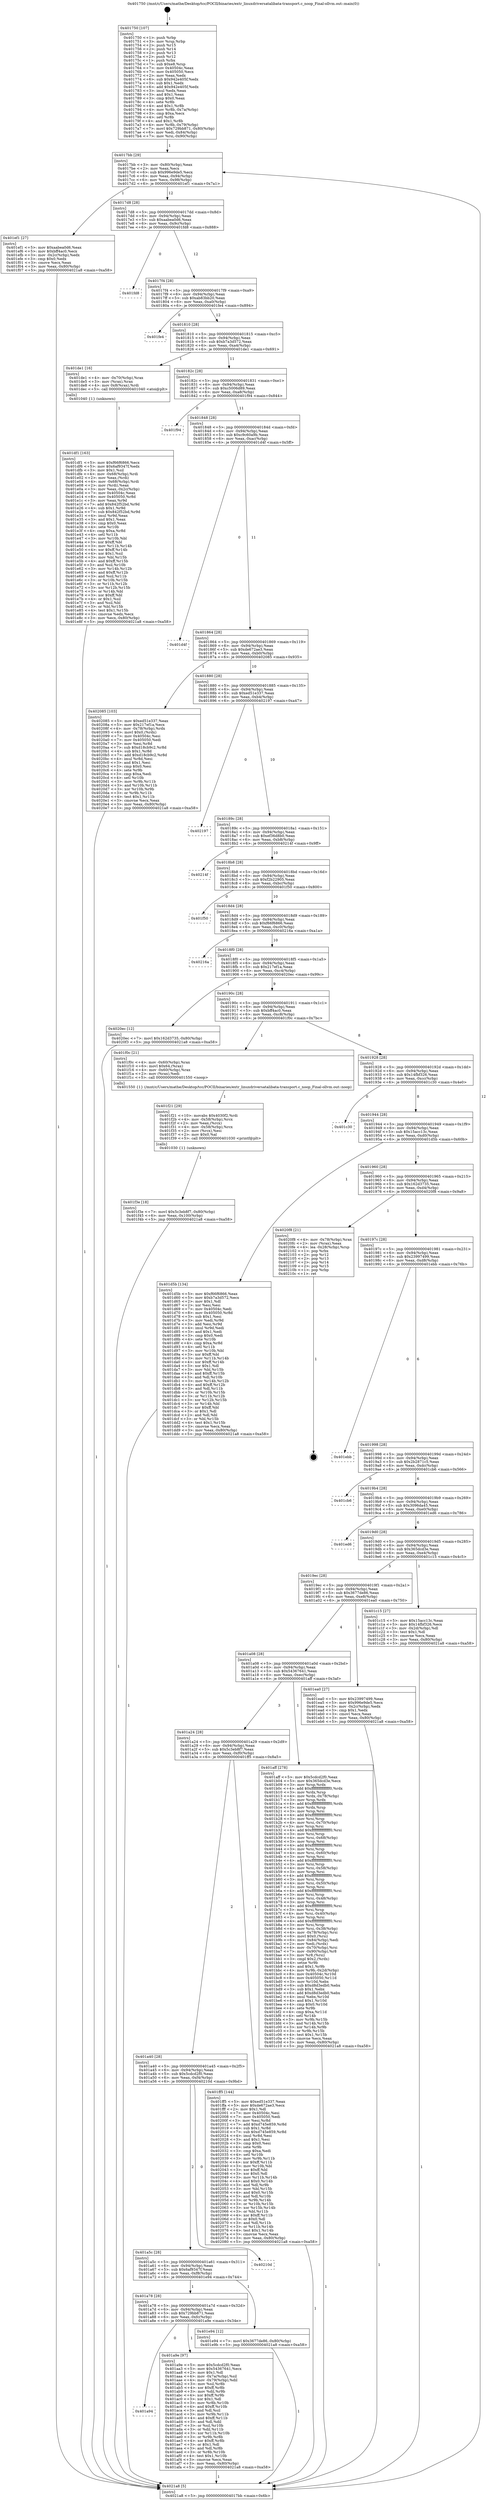 digraph "0x401750" {
  label = "0x401750 (/mnt/c/Users/mathe/Desktop/tcc/POCII/binaries/extr_linuxdriversatalibata-transport.c_noop_Final-ollvm.out::main(0))"
  labelloc = "t"
  node[shape=record]

  Entry [label="",width=0.3,height=0.3,shape=circle,fillcolor=black,style=filled]
  "0x4017bb" [label="{
     0x4017bb [29]\l
     | [instrs]\l
     &nbsp;&nbsp;0x4017bb \<+3\>: mov -0x80(%rbp),%eax\l
     &nbsp;&nbsp;0x4017be \<+2\>: mov %eax,%ecx\l
     &nbsp;&nbsp;0x4017c0 \<+6\>: sub $0x996e9de5,%ecx\l
     &nbsp;&nbsp;0x4017c6 \<+6\>: mov %eax,-0x94(%rbp)\l
     &nbsp;&nbsp;0x4017cc \<+6\>: mov %ecx,-0x98(%rbp)\l
     &nbsp;&nbsp;0x4017d2 \<+6\>: je 0000000000401ef1 \<main+0x7a1\>\l
  }"]
  "0x401ef1" [label="{
     0x401ef1 [27]\l
     | [instrs]\l
     &nbsp;&nbsp;0x401ef1 \<+5\>: mov $0xaabea0d6,%eax\l
     &nbsp;&nbsp;0x401ef6 \<+5\>: mov $0xbff4ac0,%ecx\l
     &nbsp;&nbsp;0x401efb \<+3\>: mov -0x2c(%rbp),%edx\l
     &nbsp;&nbsp;0x401efe \<+3\>: cmp $0x0,%edx\l
     &nbsp;&nbsp;0x401f01 \<+3\>: cmove %ecx,%eax\l
     &nbsp;&nbsp;0x401f04 \<+3\>: mov %eax,-0x80(%rbp)\l
     &nbsp;&nbsp;0x401f07 \<+5\>: jmp 00000000004021a8 \<main+0xa58\>\l
  }"]
  "0x4017d8" [label="{
     0x4017d8 [28]\l
     | [instrs]\l
     &nbsp;&nbsp;0x4017d8 \<+5\>: jmp 00000000004017dd \<main+0x8d\>\l
     &nbsp;&nbsp;0x4017dd \<+6\>: mov -0x94(%rbp),%eax\l
     &nbsp;&nbsp;0x4017e3 \<+5\>: sub $0xaabea0d6,%eax\l
     &nbsp;&nbsp;0x4017e8 \<+6\>: mov %eax,-0x9c(%rbp)\l
     &nbsp;&nbsp;0x4017ee \<+6\>: je 0000000000401fd8 \<main+0x888\>\l
  }"]
  Exit [label="",width=0.3,height=0.3,shape=circle,fillcolor=black,style=filled,peripheries=2]
  "0x401fd8" [label="{
     0x401fd8\l
  }", style=dashed]
  "0x4017f4" [label="{
     0x4017f4 [28]\l
     | [instrs]\l
     &nbsp;&nbsp;0x4017f4 \<+5\>: jmp 00000000004017f9 \<main+0xa9\>\l
     &nbsp;&nbsp;0x4017f9 \<+6\>: mov -0x94(%rbp),%eax\l
     &nbsp;&nbsp;0x4017ff \<+5\>: sub $0xab83bb20,%eax\l
     &nbsp;&nbsp;0x401804 \<+6\>: mov %eax,-0xa0(%rbp)\l
     &nbsp;&nbsp;0x40180a \<+6\>: je 0000000000401fe4 \<main+0x894\>\l
  }"]
  "0x401f3e" [label="{
     0x401f3e [18]\l
     | [instrs]\l
     &nbsp;&nbsp;0x401f3e \<+7\>: movl $0x5c3eb8f7,-0x80(%rbp)\l
     &nbsp;&nbsp;0x401f45 \<+6\>: mov %eax,-0x100(%rbp)\l
     &nbsp;&nbsp;0x401f4b \<+5\>: jmp 00000000004021a8 \<main+0xa58\>\l
  }"]
  "0x401fe4" [label="{
     0x401fe4\l
  }", style=dashed]
  "0x401810" [label="{
     0x401810 [28]\l
     | [instrs]\l
     &nbsp;&nbsp;0x401810 \<+5\>: jmp 0000000000401815 \<main+0xc5\>\l
     &nbsp;&nbsp;0x401815 \<+6\>: mov -0x94(%rbp),%eax\l
     &nbsp;&nbsp;0x40181b \<+5\>: sub $0xb7a3d572,%eax\l
     &nbsp;&nbsp;0x401820 \<+6\>: mov %eax,-0xa4(%rbp)\l
     &nbsp;&nbsp;0x401826 \<+6\>: je 0000000000401de1 \<main+0x691\>\l
  }"]
  "0x401f21" [label="{
     0x401f21 [29]\l
     | [instrs]\l
     &nbsp;&nbsp;0x401f21 \<+10\>: movabs $0x4030f2,%rdi\l
     &nbsp;&nbsp;0x401f2b \<+4\>: mov -0x58(%rbp),%rcx\l
     &nbsp;&nbsp;0x401f2f \<+2\>: mov %eax,(%rcx)\l
     &nbsp;&nbsp;0x401f31 \<+4\>: mov -0x58(%rbp),%rcx\l
     &nbsp;&nbsp;0x401f35 \<+2\>: mov (%rcx),%esi\l
     &nbsp;&nbsp;0x401f37 \<+2\>: mov $0x0,%al\l
     &nbsp;&nbsp;0x401f39 \<+5\>: call 0000000000401030 \<printf@plt\>\l
     | [calls]\l
     &nbsp;&nbsp;0x401030 \{1\} (unknown)\l
  }"]
  "0x401de1" [label="{
     0x401de1 [16]\l
     | [instrs]\l
     &nbsp;&nbsp;0x401de1 \<+4\>: mov -0x70(%rbp),%rax\l
     &nbsp;&nbsp;0x401de5 \<+3\>: mov (%rax),%rax\l
     &nbsp;&nbsp;0x401de8 \<+4\>: mov 0x8(%rax),%rdi\l
     &nbsp;&nbsp;0x401dec \<+5\>: call 0000000000401040 \<atoi@plt\>\l
     | [calls]\l
     &nbsp;&nbsp;0x401040 \{1\} (unknown)\l
  }"]
  "0x40182c" [label="{
     0x40182c [28]\l
     | [instrs]\l
     &nbsp;&nbsp;0x40182c \<+5\>: jmp 0000000000401831 \<main+0xe1\>\l
     &nbsp;&nbsp;0x401831 \<+6\>: mov -0x94(%rbp),%eax\l
     &nbsp;&nbsp;0x401837 \<+5\>: sub $0xc5006d89,%eax\l
     &nbsp;&nbsp;0x40183c \<+6\>: mov %eax,-0xa8(%rbp)\l
     &nbsp;&nbsp;0x401842 \<+6\>: je 0000000000401f94 \<main+0x844\>\l
  }"]
  "0x401df1" [label="{
     0x401df1 [163]\l
     | [instrs]\l
     &nbsp;&nbsp;0x401df1 \<+5\>: mov $0xf66f6866,%ecx\l
     &nbsp;&nbsp;0x401df6 \<+5\>: mov $0x6af9347f,%edx\l
     &nbsp;&nbsp;0x401dfb \<+3\>: mov $0x1,%sil\l
     &nbsp;&nbsp;0x401dfe \<+4\>: mov -0x68(%rbp),%rdi\l
     &nbsp;&nbsp;0x401e02 \<+2\>: mov %eax,(%rdi)\l
     &nbsp;&nbsp;0x401e04 \<+4\>: mov -0x68(%rbp),%rdi\l
     &nbsp;&nbsp;0x401e08 \<+2\>: mov (%rdi),%eax\l
     &nbsp;&nbsp;0x401e0a \<+3\>: mov %eax,-0x2c(%rbp)\l
     &nbsp;&nbsp;0x401e0d \<+7\>: mov 0x40504c,%eax\l
     &nbsp;&nbsp;0x401e14 \<+8\>: mov 0x405050,%r8d\l
     &nbsp;&nbsp;0x401e1c \<+3\>: mov %eax,%r9d\l
     &nbsp;&nbsp;0x401e1f \<+7\>: add $0x842f52bd,%r9d\l
     &nbsp;&nbsp;0x401e26 \<+4\>: sub $0x1,%r9d\l
     &nbsp;&nbsp;0x401e2a \<+7\>: sub $0x842f52bd,%r9d\l
     &nbsp;&nbsp;0x401e31 \<+4\>: imul %r9d,%eax\l
     &nbsp;&nbsp;0x401e35 \<+3\>: and $0x1,%eax\l
     &nbsp;&nbsp;0x401e38 \<+3\>: cmp $0x0,%eax\l
     &nbsp;&nbsp;0x401e3b \<+4\>: sete %r10b\l
     &nbsp;&nbsp;0x401e3f \<+4\>: cmp $0xa,%r8d\l
     &nbsp;&nbsp;0x401e43 \<+4\>: setl %r11b\l
     &nbsp;&nbsp;0x401e47 \<+3\>: mov %r10b,%bl\l
     &nbsp;&nbsp;0x401e4a \<+3\>: xor $0xff,%bl\l
     &nbsp;&nbsp;0x401e4d \<+3\>: mov %r11b,%r14b\l
     &nbsp;&nbsp;0x401e50 \<+4\>: xor $0xff,%r14b\l
     &nbsp;&nbsp;0x401e54 \<+4\>: xor $0x1,%sil\l
     &nbsp;&nbsp;0x401e58 \<+3\>: mov %bl,%r15b\l
     &nbsp;&nbsp;0x401e5b \<+4\>: and $0xff,%r15b\l
     &nbsp;&nbsp;0x401e5f \<+3\>: and %sil,%r10b\l
     &nbsp;&nbsp;0x401e62 \<+3\>: mov %r14b,%r12b\l
     &nbsp;&nbsp;0x401e65 \<+4\>: and $0xff,%r12b\l
     &nbsp;&nbsp;0x401e69 \<+3\>: and %sil,%r11b\l
     &nbsp;&nbsp;0x401e6c \<+3\>: or %r10b,%r15b\l
     &nbsp;&nbsp;0x401e6f \<+3\>: or %r11b,%r12b\l
     &nbsp;&nbsp;0x401e72 \<+3\>: xor %r12b,%r15b\l
     &nbsp;&nbsp;0x401e75 \<+3\>: or %r14b,%bl\l
     &nbsp;&nbsp;0x401e78 \<+3\>: xor $0xff,%bl\l
     &nbsp;&nbsp;0x401e7b \<+4\>: or $0x1,%sil\l
     &nbsp;&nbsp;0x401e7f \<+3\>: and %sil,%bl\l
     &nbsp;&nbsp;0x401e82 \<+3\>: or %bl,%r15b\l
     &nbsp;&nbsp;0x401e85 \<+4\>: test $0x1,%r15b\l
     &nbsp;&nbsp;0x401e89 \<+3\>: cmovne %edx,%ecx\l
     &nbsp;&nbsp;0x401e8c \<+3\>: mov %ecx,-0x80(%rbp)\l
     &nbsp;&nbsp;0x401e8f \<+5\>: jmp 00000000004021a8 \<main+0xa58\>\l
  }"]
  "0x401f94" [label="{
     0x401f94\l
  }", style=dashed]
  "0x401848" [label="{
     0x401848 [28]\l
     | [instrs]\l
     &nbsp;&nbsp;0x401848 \<+5\>: jmp 000000000040184d \<main+0xfd\>\l
     &nbsp;&nbsp;0x40184d \<+6\>: mov -0x94(%rbp),%eax\l
     &nbsp;&nbsp;0x401853 \<+5\>: sub $0xc9c60a9b,%eax\l
     &nbsp;&nbsp;0x401858 \<+6\>: mov %eax,-0xac(%rbp)\l
     &nbsp;&nbsp;0x40185e \<+6\>: je 0000000000401d4f \<main+0x5ff\>\l
  }"]
  "0x401750" [label="{
     0x401750 [107]\l
     | [instrs]\l
     &nbsp;&nbsp;0x401750 \<+1\>: push %rbp\l
     &nbsp;&nbsp;0x401751 \<+3\>: mov %rsp,%rbp\l
     &nbsp;&nbsp;0x401754 \<+2\>: push %r15\l
     &nbsp;&nbsp;0x401756 \<+2\>: push %r14\l
     &nbsp;&nbsp;0x401758 \<+2\>: push %r13\l
     &nbsp;&nbsp;0x40175a \<+2\>: push %r12\l
     &nbsp;&nbsp;0x40175c \<+1\>: push %rbx\l
     &nbsp;&nbsp;0x40175d \<+7\>: sub $0xe8,%rsp\l
     &nbsp;&nbsp;0x401764 \<+7\>: mov 0x40504c,%eax\l
     &nbsp;&nbsp;0x40176b \<+7\>: mov 0x405050,%ecx\l
     &nbsp;&nbsp;0x401772 \<+2\>: mov %eax,%edx\l
     &nbsp;&nbsp;0x401774 \<+6\>: sub $0x942e405f,%edx\l
     &nbsp;&nbsp;0x40177a \<+3\>: sub $0x1,%edx\l
     &nbsp;&nbsp;0x40177d \<+6\>: add $0x942e405f,%edx\l
     &nbsp;&nbsp;0x401783 \<+3\>: imul %edx,%eax\l
     &nbsp;&nbsp;0x401786 \<+3\>: and $0x1,%eax\l
     &nbsp;&nbsp;0x401789 \<+3\>: cmp $0x0,%eax\l
     &nbsp;&nbsp;0x40178c \<+4\>: sete %r8b\l
     &nbsp;&nbsp;0x401790 \<+4\>: and $0x1,%r8b\l
     &nbsp;&nbsp;0x401794 \<+4\>: mov %r8b,-0x7a(%rbp)\l
     &nbsp;&nbsp;0x401798 \<+3\>: cmp $0xa,%ecx\l
     &nbsp;&nbsp;0x40179b \<+4\>: setl %r8b\l
     &nbsp;&nbsp;0x40179f \<+4\>: and $0x1,%r8b\l
     &nbsp;&nbsp;0x4017a3 \<+4\>: mov %r8b,-0x79(%rbp)\l
     &nbsp;&nbsp;0x4017a7 \<+7\>: movl $0x729bb871,-0x80(%rbp)\l
     &nbsp;&nbsp;0x4017ae \<+6\>: mov %edi,-0x84(%rbp)\l
     &nbsp;&nbsp;0x4017b4 \<+7\>: mov %rsi,-0x90(%rbp)\l
  }"]
  "0x401d4f" [label="{
     0x401d4f\l
  }", style=dashed]
  "0x401864" [label="{
     0x401864 [28]\l
     | [instrs]\l
     &nbsp;&nbsp;0x401864 \<+5\>: jmp 0000000000401869 \<main+0x119\>\l
     &nbsp;&nbsp;0x401869 \<+6\>: mov -0x94(%rbp),%eax\l
     &nbsp;&nbsp;0x40186f \<+5\>: sub $0xde672ae3,%eax\l
     &nbsp;&nbsp;0x401874 \<+6\>: mov %eax,-0xb0(%rbp)\l
     &nbsp;&nbsp;0x40187a \<+6\>: je 0000000000402085 \<main+0x935\>\l
  }"]
  "0x4021a8" [label="{
     0x4021a8 [5]\l
     | [instrs]\l
     &nbsp;&nbsp;0x4021a8 \<+5\>: jmp 00000000004017bb \<main+0x6b\>\l
  }"]
  "0x402085" [label="{
     0x402085 [103]\l
     | [instrs]\l
     &nbsp;&nbsp;0x402085 \<+5\>: mov $0xed51e337,%eax\l
     &nbsp;&nbsp;0x40208a \<+5\>: mov $0x217ef1a,%ecx\l
     &nbsp;&nbsp;0x40208f \<+4\>: mov -0x78(%rbp),%rdx\l
     &nbsp;&nbsp;0x402093 \<+6\>: movl $0x0,(%rdx)\l
     &nbsp;&nbsp;0x402099 \<+7\>: mov 0x40504c,%esi\l
     &nbsp;&nbsp;0x4020a0 \<+7\>: mov 0x405050,%edi\l
     &nbsp;&nbsp;0x4020a7 \<+3\>: mov %esi,%r8d\l
     &nbsp;&nbsp;0x4020aa \<+7\>: sub $0xd18cb9c2,%r8d\l
     &nbsp;&nbsp;0x4020b1 \<+4\>: sub $0x1,%r8d\l
     &nbsp;&nbsp;0x4020b5 \<+7\>: add $0xd18cb9c2,%r8d\l
     &nbsp;&nbsp;0x4020bc \<+4\>: imul %r8d,%esi\l
     &nbsp;&nbsp;0x4020c0 \<+3\>: and $0x1,%esi\l
     &nbsp;&nbsp;0x4020c3 \<+3\>: cmp $0x0,%esi\l
     &nbsp;&nbsp;0x4020c6 \<+4\>: sete %r9b\l
     &nbsp;&nbsp;0x4020ca \<+3\>: cmp $0xa,%edi\l
     &nbsp;&nbsp;0x4020cd \<+4\>: setl %r10b\l
     &nbsp;&nbsp;0x4020d1 \<+3\>: mov %r9b,%r11b\l
     &nbsp;&nbsp;0x4020d4 \<+3\>: and %r10b,%r11b\l
     &nbsp;&nbsp;0x4020d7 \<+3\>: xor %r10b,%r9b\l
     &nbsp;&nbsp;0x4020da \<+3\>: or %r9b,%r11b\l
     &nbsp;&nbsp;0x4020dd \<+4\>: test $0x1,%r11b\l
     &nbsp;&nbsp;0x4020e1 \<+3\>: cmovne %ecx,%eax\l
     &nbsp;&nbsp;0x4020e4 \<+3\>: mov %eax,-0x80(%rbp)\l
     &nbsp;&nbsp;0x4020e7 \<+5\>: jmp 00000000004021a8 \<main+0xa58\>\l
  }"]
  "0x401880" [label="{
     0x401880 [28]\l
     | [instrs]\l
     &nbsp;&nbsp;0x401880 \<+5\>: jmp 0000000000401885 \<main+0x135\>\l
     &nbsp;&nbsp;0x401885 \<+6\>: mov -0x94(%rbp),%eax\l
     &nbsp;&nbsp;0x40188b \<+5\>: sub $0xed51e337,%eax\l
     &nbsp;&nbsp;0x401890 \<+6\>: mov %eax,-0xb4(%rbp)\l
     &nbsp;&nbsp;0x401896 \<+6\>: je 0000000000402197 \<main+0xa47\>\l
  }"]
  "0x401a94" [label="{
     0x401a94\l
  }", style=dashed]
  "0x402197" [label="{
     0x402197\l
  }", style=dashed]
  "0x40189c" [label="{
     0x40189c [28]\l
     | [instrs]\l
     &nbsp;&nbsp;0x40189c \<+5\>: jmp 00000000004018a1 \<main+0x151\>\l
     &nbsp;&nbsp;0x4018a1 \<+6\>: mov -0x94(%rbp),%eax\l
     &nbsp;&nbsp;0x4018a7 \<+5\>: sub $0xef36d8b0,%eax\l
     &nbsp;&nbsp;0x4018ac \<+6\>: mov %eax,-0xb8(%rbp)\l
     &nbsp;&nbsp;0x4018b2 \<+6\>: je 000000000040214f \<main+0x9ff\>\l
  }"]
  "0x401a9e" [label="{
     0x401a9e [97]\l
     | [instrs]\l
     &nbsp;&nbsp;0x401a9e \<+5\>: mov $0x5cdcd2f0,%eax\l
     &nbsp;&nbsp;0x401aa3 \<+5\>: mov $0x54367641,%ecx\l
     &nbsp;&nbsp;0x401aa8 \<+2\>: mov $0x1,%dl\l
     &nbsp;&nbsp;0x401aaa \<+4\>: mov -0x7a(%rbp),%sil\l
     &nbsp;&nbsp;0x401aae \<+4\>: mov -0x79(%rbp),%dil\l
     &nbsp;&nbsp;0x401ab2 \<+3\>: mov %sil,%r8b\l
     &nbsp;&nbsp;0x401ab5 \<+4\>: xor $0xff,%r8b\l
     &nbsp;&nbsp;0x401ab9 \<+3\>: mov %dil,%r9b\l
     &nbsp;&nbsp;0x401abc \<+4\>: xor $0xff,%r9b\l
     &nbsp;&nbsp;0x401ac0 \<+3\>: xor $0x1,%dl\l
     &nbsp;&nbsp;0x401ac3 \<+3\>: mov %r8b,%r10b\l
     &nbsp;&nbsp;0x401ac6 \<+4\>: and $0xff,%r10b\l
     &nbsp;&nbsp;0x401aca \<+3\>: and %dl,%sil\l
     &nbsp;&nbsp;0x401acd \<+3\>: mov %r9b,%r11b\l
     &nbsp;&nbsp;0x401ad0 \<+4\>: and $0xff,%r11b\l
     &nbsp;&nbsp;0x401ad4 \<+3\>: and %dl,%dil\l
     &nbsp;&nbsp;0x401ad7 \<+3\>: or %sil,%r10b\l
     &nbsp;&nbsp;0x401ada \<+3\>: or %dil,%r11b\l
     &nbsp;&nbsp;0x401add \<+3\>: xor %r11b,%r10b\l
     &nbsp;&nbsp;0x401ae0 \<+3\>: or %r9b,%r8b\l
     &nbsp;&nbsp;0x401ae3 \<+4\>: xor $0xff,%r8b\l
     &nbsp;&nbsp;0x401ae7 \<+3\>: or $0x1,%dl\l
     &nbsp;&nbsp;0x401aea \<+3\>: and %dl,%r8b\l
     &nbsp;&nbsp;0x401aed \<+3\>: or %r8b,%r10b\l
     &nbsp;&nbsp;0x401af0 \<+4\>: test $0x1,%r10b\l
     &nbsp;&nbsp;0x401af4 \<+3\>: cmovne %ecx,%eax\l
     &nbsp;&nbsp;0x401af7 \<+3\>: mov %eax,-0x80(%rbp)\l
     &nbsp;&nbsp;0x401afa \<+5\>: jmp 00000000004021a8 \<main+0xa58\>\l
  }"]
  "0x40214f" [label="{
     0x40214f\l
  }", style=dashed]
  "0x4018b8" [label="{
     0x4018b8 [28]\l
     | [instrs]\l
     &nbsp;&nbsp;0x4018b8 \<+5\>: jmp 00000000004018bd \<main+0x16d\>\l
     &nbsp;&nbsp;0x4018bd \<+6\>: mov -0x94(%rbp),%eax\l
     &nbsp;&nbsp;0x4018c3 \<+5\>: sub $0xf2b22905,%eax\l
     &nbsp;&nbsp;0x4018c8 \<+6\>: mov %eax,-0xbc(%rbp)\l
     &nbsp;&nbsp;0x4018ce \<+6\>: je 0000000000401f50 \<main+0x800\>\l
  }"]
  "0x401a78" [label="{
     0x401a78 [28]\l
     | [instrs]\l
     &nbsp;&nbsp;0x401a78 \<+5\>: jmp 0000000000401a7d \<main+0x32d\>\l
     &nbsp;&nbsp;0x401a7d \<+6\>: mov -0x94(%rbp),%eax\l
     &nbsp;&nbsp;0x401a83 \<+5\>: sub $0x729bb871,%eax\l
     &nbsp;&nbsp;0x401a88 \<+6\>: mov %eax,-0xfc(%rbp)\l
     &nbsp;&nbsp;0x401a8e \<+6\>: je 0000000000401a9e \<main+0x34e\>\l
  }"]
  "0x401f50" [label="{
     0x401f50\l
  }", style=dashed]
  "0x4018d4" [label="{
     0x4018d4 [28]\l
     | [instrs]\l
     &nbsp;&nbsp;0x4018d4 \<+5\>: jmp 00000000004018d9 \<main+0x189\>\l
     &nbsp;&nbsp;0x4018d9 \<+6\>: mov -0x94(%rbp),%eax\l
     &nbsp;&nbsp;0x4018df \<+5\>: sub $0xf66f6866,%eax\l
     &nbsp;&nbsp;0x4018e4 \<+6\>: mov %eax,-0xc0(%rbp)\l
     &nbsp;&nbsp;0x4018ea \<+6\>: je 000000000040216a \<main+0xa1a\>\l
  }"]
  "0x401e94" [label="{
     0x401e94 [12]\l
     | [instrs]\l
     &nbsp;&nbsp;0x401e94 \<+7\>: movl $0x3677de86,-0x80(%rbp)\l
     &nbsp;&nbsp;0x401e9b \<+5\>: jmp 00000000004021a8 \<main+0xa58\>\l
  }"]
  "0x40216a" [label="{
     0x40216a\l
  }", style=dashed]
  "0x4018f0" [label="{
     0x4018f0 [28]\l
     | [instrs]\l
     &nbsp;&nbsp;0x4018f0 \<+5\>: jmp 00000000004018f5 \<main+0x1a5\>\l
     &nbsp;&nbsp;0x4018f5 \<+6\>: mov -0x94(%rbp),%eax\l
     &nbsp;&nbsp;0x4018fb \<+5\>: sub $0x217ef1a,%eax\l
     &nbsp;&nbsp;0x401900 \<+6\>: mov %eax,-0xc4(%rbp)\l
     &nbsp;&nbsp;0x401906 \<+6\>: je 00000000004020ec \<main+0x99c\>\l
  }"]
  "0x401a5c" [label="{
     0x401a5c [28]\l
     | [instrs]\l
     &nbsp;&nbsp;0x401a5c \<+5\>: jmp 0000000000401a61 \<main+0x311\>\l
     &nbsp;&nbsp;0x401a61 \<+6\>: mov -0x94(%rbp),%eax\l
     &nbsp;&nbsp;0x401a67 \<+5\>: sub $0x6af9347f,%eax\l
     &nbsp;&nbsp;0x401a6c \<+6\>: mov %eax,-0xf8(%rbp)\l
     &nbsp;&nbsp;0x401a72 \<+6\>: je 0000000000401e94 \<main+0x744\>\l
  }"]
  "0x4020ec" [label="{
     0x4020ec [12]\l
     | [instrs]\l
     &nbsp;&nbsp;0x4020ec \<+7\>: movl $0x162d3735,-0x80(%rbp)\l
     &nbsp;&nbsp;0x4020f3 \<+5\>: jmp 00000000004021a8 \<main+0xa58\>\l
  }"]
  "0x40190c" [label="{
     0x40190c [28]\l
     | [instrs]\l
     &nbsp;&nbsp;0x40190c \<+5\>: jmp 0000000000401911 \<main+0x1c1\>\l
     &nbsp;&nbsp;0x401911 \<+6\>: mov -0x94(%rbp),%eax\l
     &nbsp;&nbsp;0x401917 \<+5\>: sub $0xbff4ac0,%eax\l
     &nbsp;&nbsp;0x40191c \<+6\>: mov %eax,-0xc8(%rbp)\l
     &nbsp;&nbsp;0x401922 \<+6\>: je 0000000000401f0c \<main+0x7bc\>\l
  }"]
  "0x40210d" [label="{
     0x40210d\l
  }", style=dashed]
  "0x401f0c" [label="{
     0x401f0c [21]\l
     | [instrs]\l
     &nbsp;&nbsp;0x401f0c \<+4\>: mov -0x60(%rbp),%rax\l
     &nbsp;&nbsp;0x401f10 \<+6\>: movl $0x64,(%rax)\l
     &nbsp;&nbsp;0x401f16 \<+4\>: mov -0x60(%rbp),%rax\l
     &nbsp;&nbsp;0x401f1a \<+2\>: mov (%rax),%edi\l
     &nbsp;&nbsp;0x401f1c \<+5\>: call 0000000000401550 \<noop\>\l
     | [calls]\l
     &nbsp;&nbsp;0x401550 \{1\} (/mnt/c/Users/mathe/Desktop/tcc/POCII/binaries/extr_linuxdriversatalibata-transport.c_noop_Final-ollvm.out::noop)\l
  }"]
  "0x401928" [label="{
     0x401928 [28]\l
     | [instrs]\l
     &nbsp;&nbsp;0x401928 \<+5\>: jmp 000000000040192d \<main+0x1dd\>\l
     &nbsp;&nbsp;0x40192d \<+6\>: mov -0x94(%rbp),%eax\l
     &nbsp;&nbsp;0x401933 \<+5\>: sub $0x14fbf326,%eax\l
     &nbsp;&nbsp;0x401938 \<+6\>: mov %eax,-0xcc(%rbp)\l
     &nbsp;&nbsp;0x40193e \<+6\>: je 0000000000401c30 \<main+0x4e0\>\l
  }"]
  "0x401a40" [label="{
     0x401a40 [28]\l
     | [instrs]\l
     &nbsp;&nbsp;0x401a40 \<+5\>: jmp 0000000000401a45 \<main+0x2f5\>\l
     &nbsp;&nbsp;0x401a45 \<+6\>: mov -0x94(%rbp),%eax\l
     &nbsp;&nbsp;0x401a4b \<+5\>: sub $0x5cdcd2f0,%eax\l
     &nbsp;&nbsp;0x401a50 \<+6\>: mov %eax,-0xf4(%rbp)\l
     &nbsp;&nbsp;0x401a56 \<+6\>: je 000000000040210d \<main+0x9bd\>\l
  }"]
  "0x401c30" [label="{
     0x401c30\l
  }", style=dashed]
  "0x401944" [label="{
     0x401944 [28]\l
     | [instrs]\l
     &nbsp;&nbsp;0x401944 \<+5\>: jmp 0000000000401949 \<main+0x1f9\>\l
     &nbsp;&nbsp;0x401949 \<+6\>: mov -0x94(%rbp),%eax\l
     &nbsp;&nbsp;0x40194f \<+5\>: sub $0x15acc13c,%eax\l
     &nbsp;&nbsp;0x401954 \<+6\>: mov %eax,-0xd0(%rbp)\l
     &nbsp;&nbsp;0x40195a \<+6\>: je 0000000000401d5b \<main+0x60b\>\l
  }"]
  "0x401ff5" [label="{
     0x401ff5 [144]\l
     | [instrs]\l
     &nbsp;&nbsp;0x401ff5 \<+5\>: mov $0xed51e337,%eax\l
     &nbsp;&nbsp;0x401ffa \<+5\>: mov $0xde672ae3,%ecx\l
     &nbsp;&nbsp;0x401fff \<+2\>: mov $0x1,%dl\l
     &nbsp;&nbsp;0x402001 \<+7\>: mov 0x40504c,%esi\l
     &nbsp;&nbsp;0x402008 \<+7\>: mov 0x405050,%edi\l
     &nbsp;&nbsp;0x40200f \<+3\>: mov %esi,%r8d\l
     &nbsp;&nbsp;0x402012 \<+7\>: add $0xd745e859,%r8d\l
     &nbsp;&nbsp;0x402019 \<+4\>: sub $0x1,%r8d\l
     &nbsp;&nbsp;0x40201d \<+7\>: sub $0xd745e859,%r8d\l
     &nbsp;&nbsp;0x402024 \<+4\>: imul %r8d,%esi\l
     &nbsp;&nbsp;0x402028 \<+3\>: and $0x1,%esi\l
     &nbsp;&nbsp;0x40202b \<+3\>: cmp $0x0,%esi\l
     &nbsp;&nbsp;0x40202e \<+4\>: sete %r9b\l
     &nbsp;&nbsp;0x402032 \<+3\>: cmp $0xa,%edi\l
     &nbsp;&nbsp;0x402035 \<+4\>: setl %r10b\l
     &nbsp;&nbsp;0x402039 \<+3\>: mov %r9b,%r11b\l
     &nbsp;&nbsp;0x40203c \<+4\>: xor $0xff,%r11b\l
     &nbsp;&nbsp;0x402040 \<+3\>: mov %r10b,%bl\l
     &nbsp;&nbsp;0x402043 \<+3\>: xor $0xff,%bl\l
     &nbsp;&nbsp;0x402046 \<+3\>: xor $0x0,%dl\l
     &nbsp;&nbsp;0x402049 \<+3\>: mov %r11b,%r14b\l
     &nbsp;&nbsp;0x40204c \<+4\>: and $0x0,%r14b\l
     &nbsp;&nbsp;0x402050 \<+3\>: and %dl,%r9b\l
     &nbsp;&nbsp;0x402053 \<+3\>: mov %bl,%r15b\l
     &nbsp;&nbsp;0x402056 \<+4\>: and $0x0,%r15b\l
     &nbsp;&nbsp;0x40205a \<+3\>: and %dl,%r10b\l
     &nbsp;&nbsp;0x40205d \<+3\>: or %r9b,%r14b\l
     &nbsp;&nbsp;0x402060 \<+3\>: or %r10b,%r15b\l
     &nbsp;&nbsp;0x402063 \<+3\>: xor %r15b,%r14b\l
     &nbsp;&nbsp;0x402066 \<+3\>: or %bl,%r11b\l
     &nbsp;&nbsp;0x402069 \<+4\>: xor $0xff,%r11b\l
     &nbsp;&nbsp;0x40206d \<+3\>: or $0x0,%dl\l
     &nbsp;&nbsp;0x402070 \<+3\>: and %dl,%r11b\l
     &nbsp;&nbsp;0x402073 \<+3\>: or %r11b,%r14b\l
     &nbsp;&nbsp;0x402076 \<+4\>: test $0x1,%r14b\l
     &nbsp;&nbsp;0x40207a \<+3\>: cmovne %ecx,%eax\l
     &nbsp;&nbsp;0x40207d \<+3\>: mov %eax,-0x80(%rbp)\l
     &nbsp;&nbsp;0x402080 \<+5\>: jmp 00000000004021a8 \<main+0xa58\>\l
  }"]
  "0x401d5b" [label="{
     0x401d5b [134]\l
     | [instrs]\l
     &nbsp;&nbsp;0x401d5b \<+5\>: mov $0xf66f6866,%eax\l
     &nbsp;&nbsp;0x401d60 \<+5\>: mov $0xb7a3d572,%ecx\l
     &nbsp;&nbsp;0x401d65 \<+2\>: mov $0x1,%dl\l
     &nbsp;&nbsp;0x401d67 \<+2\>: xor %esi,%esi\l
     &nbsp;&nbsp;0x401d69 \<+7\>: mov 0x40504c,%edi\l
     &nbsp;&nbsp;0x401d70 \<+8\>: mov 0x405050,%r8d\l
     &nbsp;&nbsp;0x401d78 \<+3\>: sub $0x1,%esi\l
     &nbsp;&nbsp;0x401d7b \<+3\>: mov %edi,%r9d\l
     &nbsp;&nbsp;0x401d7e \<+3\>: add %esi,%r9d\l
     &nbsp;&nbsp;0x401d81 \<+4\>: imul %r9d,%edi\l
     &nbsp;&nbsp;0x401d85 \<+3\>: and $0x1,%edi\l
     &nbsp;&nbsp;0x401d88 \<+3\>: cmp $0x0,%edi\l
     &nbsp;&nbsp;0x401d8b \<+4\>: sete %r10b\l
     &nbsp;&nbsp;0x401d8f \<+4\>: cmp $0xa,%r8d\l
     &nbsp;&nbsp;0x401d93 \<+4\>: setl %r11b\l
     &nbsp;&nbsp;0x401d97 \<+3\>: mov %r10b,%bl\l
     &nbsp;&nbsp;0x401d9a \<+3\>: xor $0xff,%bl\l
     &nbsp;&nbsp;0x401d9d \<+3\>: mov %r11b,%r14b\l
     &nbsp;&nbsp;0x401da0 \<+4\>: xor $0xff,%r14b\l
     &nbsp;&nbsp;0x401da4 \<+3\>: xor $0x1,%dl\l
     &nbsp;&nbsp;0x401da7 \<+3\>: mov %bl,%r15b\l
     &nbsp;&nbsp;0x401daa \<+4\>: and $0xff,%r15b\l
     &nbsp;&nbsp;0x401dae \<+3\>: and %dl,%r10b\l
     &nbsp;&nbsp;0x401db1 \<+3\>: mov %r14b,%r12b\l
     &nbsp;&nbsp;0x401db4 \<+4\>: and $0xff,%r12b\l
     &nbsp;&nbsp;0x401db8 \<+3\>: and %dl,%r11b\l
     &nbsp;&nbsp;0x401dbb \<+3\>: or %r10b,%r15b\l
     &nbsp;&nbsp;0x401dbe \<+3\>: or %r11b,%r12b\l
     &nbsp;&nbsp;0x401dc1 \<+3\>: xor %r12b,%r15b\l
     &nbsp;&nbsp;0x401dc4 \<+3\>: or %r14b,%bl\l
     &nbsp;&nbsp;0x401dc7 \<+3\>: xor $0xff,%bl\l
     &nbsp;&nbsp;0x401dca \<+3\>: or $0x1,%dl\l
     &nbsp;&nbsp;0x401dcd \<+2\>: and %dl,%bl\l
     &nbsp;&nbsp;0x401dcf \<+3\>: or %bl,%r15b\l
     &nbsp;&nbsp;0x401dd2 \<+4\>: test $0x1,%r15b\l
     &nbsp;&nbsp;0x401dd6 \<+3\>: cmovne %ecx,%eax\l
     &nbsp;&nbsp;0x401dd9 \<+3\>: mov %eax,-0x80(%rbp)\l
     &nbsp;&nbsp;0x401ddc \<+5\>: jmp 00000000004021a8 \<main+0xa58\>\l
  }"]
  "0x401960" [label="{
     0x401960 [28]\l
     | [instrs]\l
     &nbsp;&nbsp;0x401960 \<+5\>: jmp 0000000000401965 \<main+0x215\>\l
     &nbsp;&nbsp;0x401965 \<+6\>: mov -0x94(%rbp),%eax\l
     &nbsp;&nbsp;0x40196b \<+5\>: sub $0x162d3735,%eax\l
     &nbsp;&nbsp;0x401970 \<+6\>: mov %eax,-0xd4(%rbp)\l
     &nbsp;&nbsp;0x401976 \<+6\>: je 00000000004020f8 \<main+0x9a8\>\l
  }"]
  "0x401a24" [label="{
     0x401a24 [28]\l
     | [instrs]\l
     &nbsp;&nbsp;0x401a24 \<+5\>: jmp 0000000000401a29 \<main+0x2d9\>\l
     &nbsp;&nbsp;0x401a29 \<+6\>: mov -0x94(%rbp),%eax\l
     &nbsp;&nbsp;0x401a2f \<+5\>: sub $0x5c3eb8f7,%eax\l
     &nbsp;&nbsp;0x401a34 \<+6\>: mov %eax,-0xf0(%rbp)\l
     &nbsp;&nbsp;0x401a3a \<+6\>: je 0000000000401ff5 \<main+0x8a5\>\l
  }"]
  "0x4020f8" [label="{
     0x4020f8 [21]\l
     | [instrs]\l
     &nbsp;&nbsp;0x4020f8 \<+4\>: mov -0x78(%rbp),%rax\l
     &nbsp;&nbsp;0x4020fc \<+2\>: mov (%rax),%eax\l
     &nbsp;&nbsp;0x4020fe \<+4\>: lea -0x28(%rbp),%rsp\l
     &nbsp;&nbsp;0x402102 \<+1\>: pop %rbx\l
     &nbsp;&nbsp;0x402103 \<+2\>: pop %r12\l
     &nbsp;&nbsp;0x402105 \<+2\>: pop %r13\l
     &nbsp;&nbsp;0x402107 \<+2\>: pop %r14\l
     &nbsp;&nbsp;0x402109 \<+2\>: pop %r15\l
     &nbsp;&nbsp;0x40210b \<+1\>: pop %rbp\l
     &nbsp;&nbsp;0x40210c \<+1\>: ret\l
  }"]
  "0x40197c" [label="{
     0x40197c [28]\l
     | [instrs]\l
     &nbsp;&nbsp;0x40197c \<+5\>: jmp 0000000000401981 \<main+0x231\>\l
     &nbsp;&nbsp;0x401981 \<+6\>: mov -0x94(%rbp),%eax\l
     &nbsp;&nbsp;0x401987 \<+5\>: sub $0x23997499,%eax\l
     &nbsp;&nbsp;0x40198c \<+6\>: mov %eax,-0xd8(%rbp)\l
     &nbsp;&nbsp;0x401992 \<+6\>: je 0000000000401ebb \<main+0x76b\>\l
  }"]
  "0x401aff" [label="{
     0x401aff [278]\l
     | [instrs]\l
     &nbsp;&nbsp;0x401aff \<+5\>: mov $0x5cdcd2f0,%eax\l
     &nbsp;&nbsp;0x401b04 \<+5\>: mov $0x365dcd3e,%ecx\l
     &nbsp;&nbsp;0x401b09 \<+3\>: mov %rsp,%rdx\l
     &nbsp;&nbsp;0x401b0c \<+4\>: add $0xfffffffffffffff0,%rdx\l
     &nbsp;&nbsp;0x401b10 \<+3\>: mov %rdx,%rsp\l
     &nbsp;&nbsp;0x401b13 \<+4\>: mov %rdx,-0x78(%rbp)\l
     &nbsp;&nbsp;0x401b17 \<+3\>: mov %rsp,%rdx\l
     &nbsp;&nbsp;0x401b1a \<+4\>: add $0xfffffffffffffff0,%rdx\l
     &nbsp;&nbsp;0x401b1e \<+3\>: mov %rdx,%rsp\l
     &nbsp;&nbsp;0x401b21 \<+3\>: mov %rsp,%rsi\l
     &nbsp;&nbsp;0x401b24 \<+4\>: add $0xfffffffffffffff0,%rsi\l
     &nbsp;&nbsp;0x401b28 \<+3\>: mov %rsi,%rsp\l
     &nbsp;&nbsp;0x401b2b \<+4\>: mov %rsi,-0x70(%rbp)\l
     &nbsp;&nbsp;0x401b2f \<+3\>: mov %rsp,%rsi\l
     &nbsp;&nbsp;0x401b32 \<+4\>: add $0xfffffffffffffff0,%rsi\l
     &nbsp;&nbsp;0x401b36 \<+3\>: mov %rsi,%rsp\l
     &nbsp;&nbsp;0x401b39 \<+4\>: mov %rsi,-0x68(%rbp)\l
     &nbsp;&nbsp;0x401b3d \<+3\>: mov %rsp,%rsi\l
     &nbsp;&nbsp;0x401b40 \<+4\>: add $0xfffffffffffffff0,%rsi\l
     &nbsp;&nbsp;0x401b44 \<+3\>: mov %rsi,%rsp\l
     &nbsp;&nbsp;0x401b47 \<+4\>: mov %rsi,-0x60(%rbp)\l
     &nbsp;&nbsp;0x401b4b \<+3\>: mov %rsp,%rsi\l
     &nbsp;&nbsp;0x401b4e \<+4\>: add $0xfffffffffffffff0,%rsi\l
     &nbsp;&nbsp;0x401b52 \<+3\>: mov %rsi,%rsp\l
     &nbsp;&nbsp;0x401b55 \<+4\>: mov %rsi,-0x58(%rbp)\l
     &nbsp;&nbsp;0x401b59 \<+3\>: mov %rsp,%rsi\l
     &nbsp;&nbsp;0x401b5c \<+4\>: add $0xfffffffffffffff0,%rsi\l
     &nbsp;&nbsp;0x401b60 \<+3\>: mov %rsi,%rsp\l
     &nbsp;&nbsp;0x401b63 \<+4\>: mov %rsi,-0x50(%rbp)\l
     &nbsp;&nbsp;0x401b67 \<+3\>: mov %rsp,%rsi\l
     &nbsp;&nbsp;0x401b6a \<+4\>: add $0xfffffffffffffff0,%rsi\l
     &nbsp;&nbsp;0x401b6e \<+3\>: mov %rsi,%rsp\l
     &nbsp;&nbsp;0x401b71 \<+4\>: mov %rsi,-0x48(%rbp)\l
     &nbsp;&nbsp;0x401b75 \<+3\>: mov %rsp,%rsi\l
     &nbsp;&nbsp;0x401b78 \<+4\>: add $0xfffffffffffffff0,%rsi\l
     &nbsp;&nbsp;0x401b7c \<+3\>: mov %rsi,%rsp\l
     &nbsp;&nbsp;0x401b7f \<+4\>: mov %rsi,-0x40(%rbp)\l
     &nbsp;&nbsp;0x401b83 \<+3\>: mov %rsp,%rsi\l
     &nbsp;&nbsp;0x401b86 \<+4\>: add $0xfffffffffffffff0,%rsi\l
     &nbsp;&nbsp;0x401b8a \<+3\>: mov %rsi,%rsp\l
     &nbsp;&nbsp;0x401b8d \<+4\>: mov %rsi,-0x38(%rbp)\l
     &nbsp;&nbsp;0x401b91 \<+4\>: mov -0x78(%rbp),%rsi\l
     &nbsp;&nbsp;0x401b95 \<+6\>: movl $0x0,(%rsi)\l
     &nbsp;&nbsp;0x401b9b \<+6\>: mov -0x84(%rbp),%edi\l
     &nbsp;&nbsp;0x401ba1 \<+2\>: mov %edi,(%rdx)\l
     &nbsp;&nbsp;0x401ba3 \<+4\>: mov -0x70(%rbp),%rsi\l
     &nbsp;&nbsp;0x401ba7 \<+7\>: mov -0x90(%rbp),%r8\l
     &nbsp;&nbsp;0x401bae \<+3\>: mov %r8,(%rsi)\l
     &nbsp;&nbsp;0x401bb1 \<+3\>: cmpl $0x2,(%rdx)\l
     &nbsp;&nbsp;0x401bb4 \<+4\>: setne %r9b\l
     &nbsp;&nbsp;0x401bb8 \<+4\>: and $0x1,%r9b\l
     &nbsp;&nbsp;0x401bbc \<+4\>: mov %r9b,-0x2d(%rbp)\l
     &nbsp;&nbsp;0x401bc0 \<+8\>: mov 0x40504c,%r10d\l
     &nbsp;&nbsp;0x401bc8 \<+8\>: mov 0x405050,%r11d\l
     &nbsp;&nbsp;0x401bd0 \<+3\>: mov %r10d,%ebx\l
     &nbsp;&nbsp;0x401bd3 \<+6\>: sub $0xd8d3edb0,%ebx\l
     &nbsp;&nbsp;0x401bd9 \<+3\>: sub $0x1,%ebx\l
     &nbsp;&nbsp;0x401bdc \<+6\>: add $0xd8d3edb0,%ebx\l
     &nbsp;&nbsp;0x401be2 \<+4\>: imul %ebx,%r10d\l
     &nbsp;&nbsp;0x401be6 \<+4\>: and $0x1,%r10d\l
     &nbsp;&nbsp;0x401bea \<+4\>: cmp $0x0,%r10d\l
     &nbsp;&nbsp;0x401bee \<+4\>: sete %r9b\l
     &nbsp;&nbsp;0x401bf2 \<+4\>: cmp $0xa,%r11d\l
     &nbsp;&nbsp;0x401bf6 \<+4\>: setl %r14b\l
     &nbsp;&nbsp;0x401bfa \<+3\>: mov %r9b,%r15b\l
     &nbsp;&nbsp;0x401bfd \<+3\>: and %r14b,%r15b\l
     &nbsp;&nbsp;0x401c00 \<+3\>: xor %r14b,%r9b\l
     &nbsp;&nbsp;0x401c03 \<+3\>: or %r9b,%r15b\l
     &nbsp;&nbsp;0x401c06 \<+4\>: test $0x1,%r15b\l
     &nbsp;&nbsp;0x401c0a \<+3\>: cmovne %ecx,%eax\l
     &nbsp;&nbsp;0x401c0d \<+3\>: mov %eax,-0x80(%rbp)\l
     &nbsp;&nbsp;0x401c10 \<+5\>: jmp 00000000004021a8 \<main+0xa58\>\l
  }"]
  "0x401ebb" [label="{
     0x401ebb\l
  }", style=dashed]
  "0x401998" [label="{
     0x401998 [28]\l
     | [instrs]\l
     &nbsp;&nbsp;0x401998 \<+5\>: jmp 000000000040199d \<main+0x24d\>\l
     &nbsp;&nbsp;0x40199d \<+6\>: mov -0x94(%rbp),%eax\l
     &nbsp;&nbsp;0x4019a3 \<+5\>: sub $0x2b2871c5,%eax\l
     &nbsp;&nbsp;0x4019a8 \<+6\>: mov %eax,-0xdc(%rbp)\l
     &nbsp;&nbsp;0x4019ae \<+6\>: je 0000000000401cb6 \<main+0x566\>\l
  }"]
  "0x401a08" [label="{
     0x401a08 [28]\l
     | [instrs]\l
     &nbsp;&nbsp;0x401a08 \<+5\>: jmp 0000000000401a0d \<main+0x2bd\>\l
     &nbsp;&nbsp;0x401a0d \<+6\>: mov -0x94(%rbp),%eax\l
     &nbsp;&nbsp;0x401a13 \<+5\>: sub $0x54367641,%eax\l
     &nbsp;&nbsp;0x401a18 \<+6\>: mov %eax,-0xec(%rbp)\l
     &nbsp;&nbsp;0x401a1e \<+6\>: je 0000000000401aff \<main+0x3af\>\l
  }"]
  "0x401cb6" [label="{
     0x401cb6\l
  }", style=dashed]
  "0x4019b4" [label="{
     0x4019b4 [28]\l
     | [instrs]\l
     &nbsp;&nbsp;0x4019b4 \<+5\>: jmp 00000000004019b9 \<main+0x269\>\l
     &nbsp;&nbsp;0x4019b9 \<+6\>: mov -0x94(%rbp),%eax\l
     &nbsp;&nbsp;0x4019bf \<+5\>: sub $0x3096da45,%eax\l
     &nbsp;&nbsp;0x4019c4 \<+6\>: mov %eax,-0xe0(%rbp)\l
     &nbsp;&nbsp;0x4019ca \<+6\>: je 0000000000401ed6 \<main+0x786\>\l
  }"]
  "0x401ea0" [label="{
     0x401ea0 [27]\l
     | [instrs]\l
     &nbsp;&nbsp;0x401ea0 \<+5\>: mov $0x23997499,%eax\l
     &nbsp;&nbsp;0x401ea5 \<+5\>: mov $0x996e9de5,%ecx\l
     &nbsp;&nbsp;0x401eaa \<+3\>: mov -0x2c(%rbp),%edx\l
     &nbsp;&nbsp;0x401ead \<+3\>: cmp $0x1,%edx\l
     &nbsp;&nbsp;0x401eb0 \<+3\>: cmovl %ecx,%eax\l
     &nbsp;&nbsp;0x401eb3 \<+3\>: mov %eax,-0x80(%rbp)\l
     &nbsp;&nbsp;0x401eb6 \<+5\>: jmp 00000000004021a8 \<main+0xa58\>\l
  }"]
  "0x401ed6" [label="{
     0x401ed6\l
  }", style=dashed]
  "0x4019d0" [label="{
     0x4019d0 [28]\l
     | [instrs]\l
     &nbsp;&nbsp;0x4019d0 \<+5\>: jmp 00000000004019d5 \<main+0x285\>\l
     &nbsp;&nbsp;0x4019d5 \<+6\>: mov -0x94(%rbp),%eax\l
     &nbsp;&nbsp;0x4019db \<+5\>: sub $0x365dcd3e,%eax\l
     &nbsp;&nbsp;0x4019e0 \<+6\>: mov %eax,-0xe4(%rbp)\l
     &nbsp;&nbsp;0x4019e6 \<+6\>: je 0000000000401c15 \<main+0x4c5\>\l
  }"]
  "0x4019ec" [label="{
     0x4019ec [28]\l
     | [instrs]\l
     &nbsp;&nbsp;0x4019ec \<+5\>: jmp 00000000004019f1 \<main+0x2a1\>\l
     &nbsp;&nbsp;0x4019f1 \<+6\>: mov -0x94(%rbp),%eax\l
     &nbsp;&nbsp;0x4019f7 \<+5\>: sub $0x3677de86,%eax\l
     &nbsp;&nbsp;0x4019fc \<+6\>: mov %eax,-0xe8(%rbp)\l
     &nbsp;&nbsp;0x401a02 \<+6\>: je 0000000000401ea0 \<main+0x750\>\l
  }"]
  "0x401c15" [label="{
     0x401c15 [27]\l
     | [instrs]\l
     &nbsp;&nbsp;0x401c15 \<+5\>: mov $0x15acc13c,%eax\l
     &nbsp;&nbsp;0x401c1a \<+5\>: mov $0x14fbf326,%ecx\l
     &nbsp;&nbsp;0x401c1f \<+3\>: mov -0x2d(%rbp),%dl\l
     &nbsp;&nbsp;0x401c22 \<+3\>: test $0x1,%dl\l
     &nbsp;&nbsp;0x401c25 \<+3\>: cmovne %ecx,%eax\l
     &nbsp;&nbsp;0x401c28 \<+3\>: mov %eax,-0x80(%rbp)\l
     &nbsp;&nbsp;0x401c2b \<+5\>: jmp 00000000004021a8 \<main+0xa58\>\l
  }"]
  Entry -> "0x401750" [label=" 1"]
  "0x4017bb" -> "0x401ef1" [label=" 1"]
  "0x4017bb" -> "0x4017d8" [label=" 12"]
  "0x4020f8" -> Exit [label=" 1"]
  "0x4017d8" -> "0x401fd8" [label=" 0"]
  "0x4017d8" -> "0x4017f4" [label=" 12"]
  "0x4020ec" -> "0x4021a8" [label=" 1"]
  "0x4017f4" -> "0x401fe4" [label=" 0"]
  "0x4017f4" -> "0x401810" [label=" 12"]
  "0x402085" -> "0x4021a8" [label=" 1"]
  "0x401810" -> "0x401de1" [label=" 1"]
  "0x401810" -> "0x40182c" [label=" 11"]
  "0x401ff5" -> "0x4021a8" [label=" 1"]
  "0x40182c" -> "0x401f94" [label=" 0"]
  "0x40182c" -> "0x401848" [label=" 11"]
  "0x401f3e" -> "0x4021a8" [label=" 1"]
  "0x401848" -> "0x401d4f" [label=" 0"]
  "0x401848" -> "0x401864" [label=" 11"]
  "0x401f0c" -> "0x401f21" [label=" 1"]
  "0x401864" -> "0x402085" [label=" 1"]
  "0x401864" -> "0x401880" [label=" 10"]
  "0x401ef1" -> "0x4021a8" [label=" 1"]
  "0x401880" -> "0x402197" [label=" 0"]
  "0x401880" -> "0x40189c" [label=" 10"]
  "0x401ea0" -> "0x4021a8" [label=" 1"]
  "0x40189c" -> "0x40214f" [label=" 0"]
  "0x40189c" -> "0x4018b8" [label=" 10"]
  "0x401e94" -> "0x4021a8" [label=" 1"]
  "0x4018b8" -> "0x401f50" [label=" 0"]
  "0x4018b8" -> "0x4018d4" [label=" 10"]
  "0x401de1" -> "0x401df1" [label=" 1"]
  "0x4018d4" -> "0x40216a" [label=" 0"]
  "0x4018d4" -> "0x4018f0" [label=" 10"]
  "0x401d5b" -> "0x4021a8" [label=" 1"]
  "0x4018f0" -> "0x4020ec" [label=" 1"]
  "0x4018f0" -> "0x40190c" [label=" 9"]
  "0x401aff" -> "0x4021a8" [label=" 1"]
  "0x40190c" -> "0x401f0c" [label=" 1"]
  "0x40190c" -> "0x401928" [label=" 8"]
  "0x401f21" -> "0x401f3e" [label=" 1"]
  "0x401928" -> "0x401c30" [label=" 0"]
  "0x401928" -> "0x401944" [label=" 8"]
  "0x401750" -> "0x4017bb" [label=" 1"]
  "0x401944" -> "0x401d5b" [label=" 1"]
  "0x401944" -> "0x401960" [label=" 7"]
  "0x401a9e" -> "0x4021a8" [label=" 1"]
  "0x401960" -> "0x4020f8" [label=" 1"]
  "0x401960" -> "0x40197c" [label=" 6"]
  "0x401a78" -> "0x401a9e" [label=" 1"]
  "0x40197c" -> "0x401ebb" [label=" 0"]
  "0x40197c" -> "0x401998" [label=" 6"]
  "0x401df1" -> "0x4021a8" [label=" 1"]
  "0x401998" -> "0x401cb6" [label=" 0"]
  "0x401998" -> "0x4019b4" [label=" 6"]
  "0x401a5c" -> "0x401e94" [label=" 1"]
  "0x4019b4" -> "0x401ed6" [label=" 0"]
  "0x4019b4" -> "0x4019d0" [label=" 6"]
  "0x401c15" -> "0x4021a8" [label=" 1"]
  "0x4019d0" -> "0x401c15" [label=" 1"]
  "0x4019d0" -> "0x4019ec" [label=" 5"]
  "0x401a40" -> "0x401a5c" [label=" 2"]
  "0x4019ec" -> "0x401ea0" [label=" 1"]
  "0x4019ec" -> "0x401a08" [label=" 4"]
  "0x401a5c" -> "0x401a78" [label=" 1"]
  "0x401a08" -> "0x401aff" [label=" 1"]
  "0x401a08" -> "0x401a24" [label=" 3"]
  "0x401a78" -> "0x401a94" [label=" 0"]
  "0x401a24" -> "0x401ff5" [label=" 1"]
  "0x401a24" -> "0x401a40" [label=" 2"]
  "0x4021a8" -> "0x4017bb" [label=" 12"]
  "0x401a40" -> "0x40210d" [label=" 0"]
}
